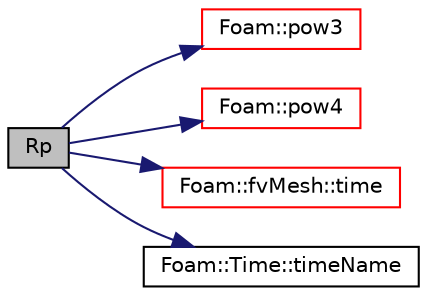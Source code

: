 digraph "Rp"
{
  bgcolor="transparent";
  edge [fontname="Helvetica",fontsize="10",labelfontname="Helvetica",labelfontsize="10"];
  node [fontname="Helvetica",fontsize="10",shape=record];
  rankdir="LR";
  Node790 [label="Rp",height=0.2,width=0.4,color="black", fillcolor="grey75", style="filled", fontcolor="black"];
  Node790 -> Node791 [color="midnightblue",fontsize="10",style="solid",fontname="Helvetica"];
  Node791 [label="Foam::pow3",height=0.2,width=0.4,color="red",URL="$a21851.html#a2e8f5d970ee4fb466536c3c46bae91fe"];
  Node790 -> Node795 [color="midnightblue",fontsize="10",style="solid",fontname="Helvetica"];
  Node795 [label="Foam::pow4",height=0.2,width=0.4,color="red",URL="$a21851.html#aa0ae321d4861170e35fbb938636a4f40"];
  Node790 -> Node796 [color="midnightblue",fontsize="10",style="solid",fontname="Helvetica"];
  Node796 [label="Foam::fvMesh::time",height=0.2,width=0.4,color="red",URL="$a23593.html#a0d94096809fe3376b29a2a29ca11bb18",tooltip="Return the top-level database. "];
  Node790 -> Node798 [color="midnightblue",fontsize="10",style="solid",fontname="Helvetica"];
  Node798 [label="Foam::Time::timeName",height=0.2,width=0.4,color="black",URL="$a27457.html#a5ae6a110de1b22323e19a46943c7f0c1",tooltip="Return time name of given scalar time. "];
}
